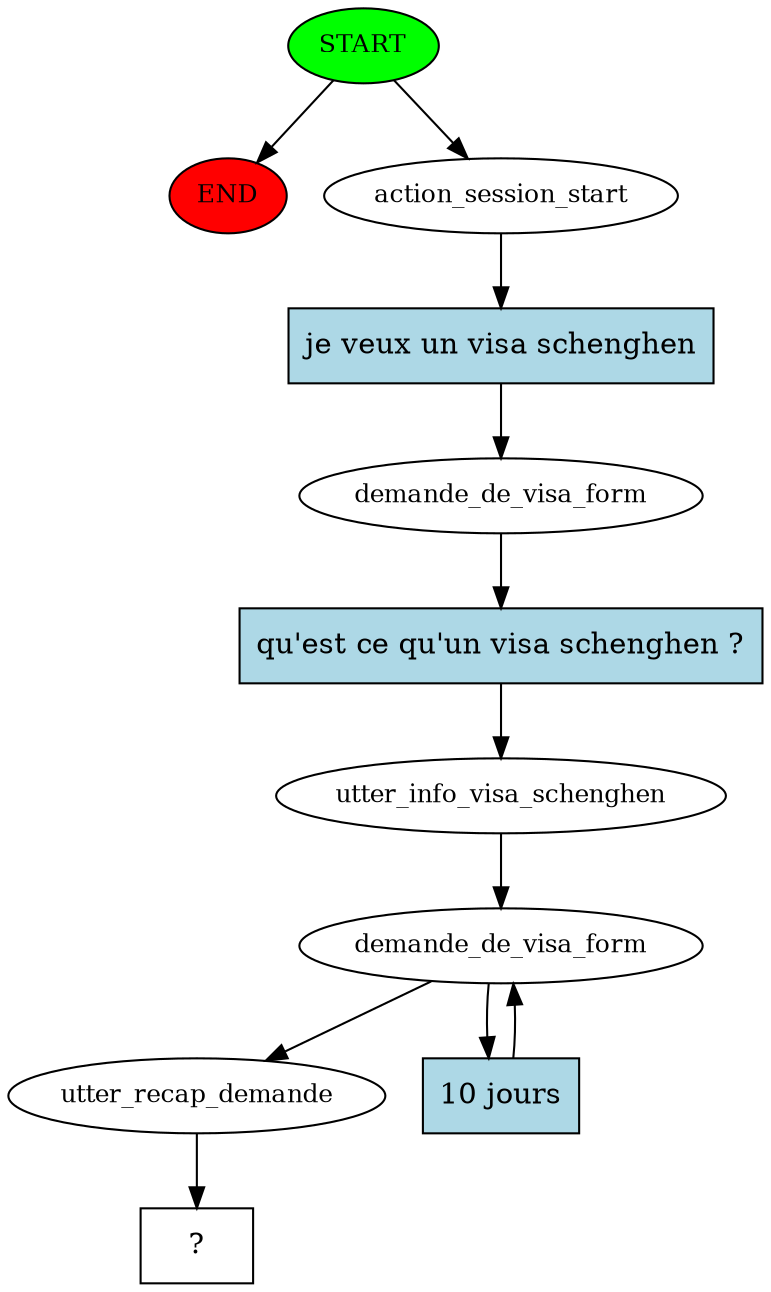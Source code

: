 digraph  {
0 [class="start active", fillcolor=green, fontsize=12, label=START, style=filled];
"-1" [class=end, fillcolor=red, fontsize=12, label=END, style=filled];
1 [class=active, fontsize=12, label=action_session_start];
2 [class=active, fontsize=12, label=demande_de_visa_form];
3 [class=active, fontsize=12, label=utter_info_visa_schenghen];
4 [class=active, fontsize=12, label=demande_de_visa_form];
6 [class=active, fontsize=12, label=utter_recap_demande];
7 [class="intent dashed active", label="  ?  ", shape=rect];
8 [class="intent active", fillcolor=lightblue, label="je veux un visa schenghen", shape=rect, style=filled];
9 [class="intent active", fillcolor=lightblue, label="qu'est ce qu'un visa schenghen ?", shape=rect, style=filled];
10 [class="intent active", fillcolor=lightblue, label="10 jours", shape=rect, style=filled];
0 -> "-1"  [class="", key=NONE, label=""];
0 -> 1  [class=active, key=NONE, label=""];
1 -> 8  [class=active, key=0];
2 -> 9  [class=active, key=0];
3 -> 4  [class=active, key=NONE, label=""];
4 -> 6  [class=active, key=NONE, label=""];
4 -> 10  [class=active, key=0];
6 -> 7  [class=active, key=NONE, label=""];
8 -> 2  [class=active, key=0];
9 -> 3  [class=active, key=0];
10 -> 4  [class=active, key=0];
}
